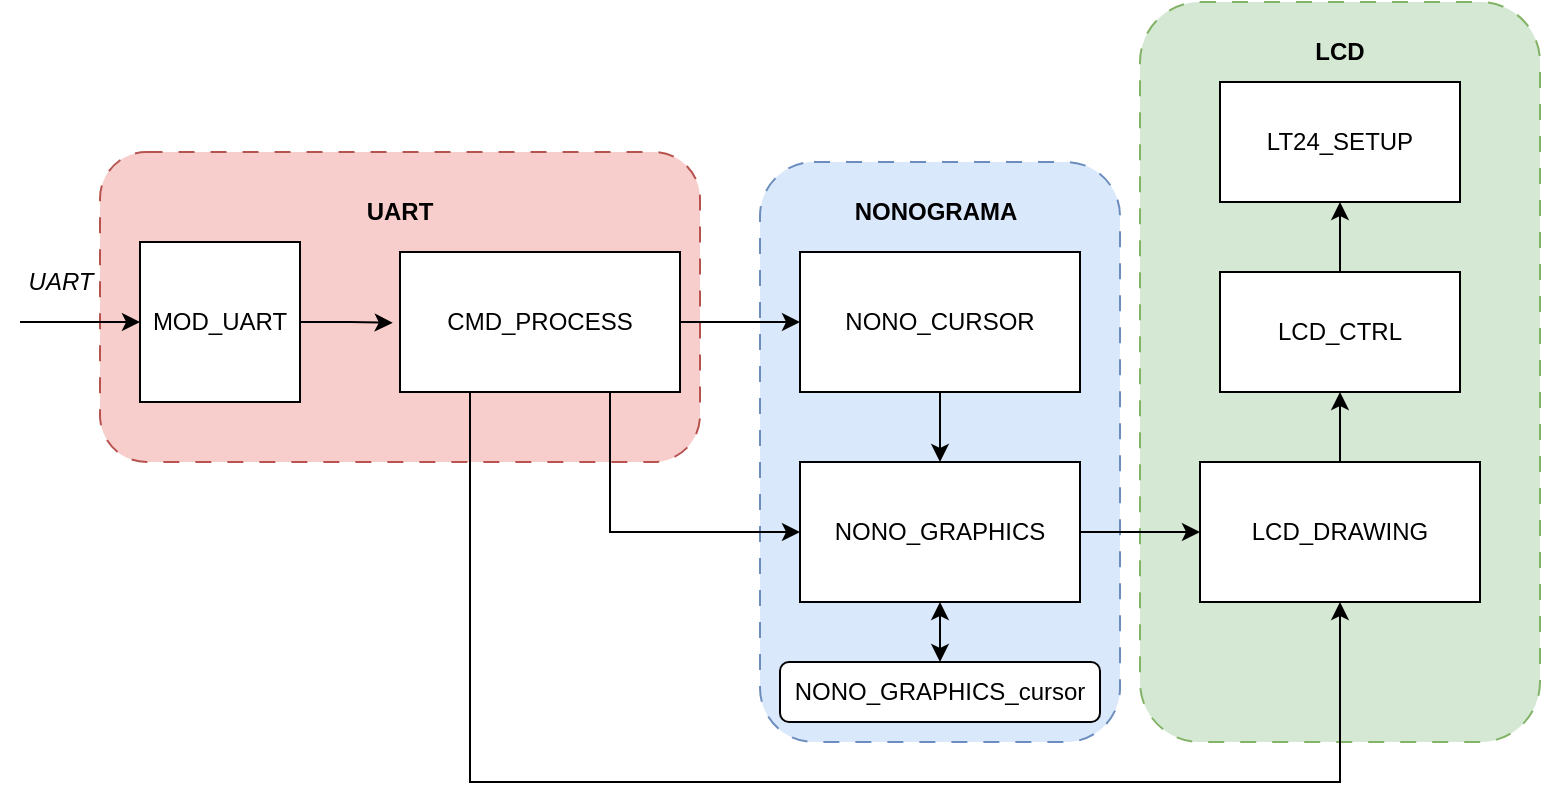 <mxfile version="23.1.5" type="device">
  <diagram name="Página-1" id="q9-DQna3jhhGE2FnP4v_">
    <mxGraphModel dx="1235" dy="655" grid="1" gridSize="10" guides="1" tooltips="1" connect="1" arrows="1" fold="1" page="1" pageScale="1" pageWidth="827" pageHeight="1169" math="0" shadow="0">
      <root>
        <mxCell id="0" />
        <mxCell id="1" parent="0" />
        <mxCell id="2sW3cCJsZ8RSQjweBTMo-27" value="" style="rounded=1;whiteSpace=wrap;html=1;fillColor=#d5e8d4;strokeColor=#82b366;dashed=1;dashPattern=8 8;" parent="1" vertex="1">
          <mxGeometry x="570" y="90" width="200" height="370" as="geometry" />
        </mxCell>
        <mxCell id="2sW3cCJsZ8RSQjweBTMo-25" value="" style="rounded=1;whiteSpace=wrap;html=1;fillColor=#f8cecc;strokeColor=#b85450;dashed=1;dashPattern=8 8;" parent="1" vertex="1">
          <mxGeometry x="50" y="165" width="300" height="155" as="geometry" />
        </mxCell>
        <mxCell id="2sW3cCJsZ8RSQjweBTMo-19" value="" style="rounded=1;whiteSpace=wrap;html=1;dashed=1;dashPattern=8 8;fillColor=#dae8fc;strokeColor=#6c8ebf;" parent="1" vertex="1">
          <mxGeometry x="380" y="170" width="180" height="290" as="geometry" />
        </mxCell>
        <mxCell id="2sW3cCJsZ8RSQjweBTMo-3" style="edgeStyle=orthogonalEdgeStyle;rounded=0;orthogonalLoop=1;jettySize=auto;html=1;entryX=-0.026;entryY=0.506;entryDx=0;entryDy=0;entryPerimeter=0;" parent="1" source="2sW3cCJsZ8RSQjweBTMo-1" target="2sW3cCJsZ8RSQjweBTMo-2" edge="1">
          <mxGeometry relative="1" as="geometry">
            <mxPoint x="190" y="250" as="targetPoint" />
          </mxGeometry>
        </mxCell>
        <mxCell id="2sW3cCJsZ8RSQjweBTMo-4" style="edgeStyle=orthogonalEdgeStyle;rounded=0;orthogonalLoop=1;jettySize=auto;html=1;" parent="1" target="2sW3cCJsZ8RSQjweBTMo-1" edge="1">
          <mxGeometry relative="1" as="geometry">
            <mxPoint x="10" y="250" as="sourcePoint" />
            <Array as="points">
              <mxPoint x="20" y="250" />
              <mxPoint x="20" y="250" />
            </Array>
          </mxGeometry>
        </mxCell>
        <mxCell id="2sW3cCJsZ8RSQjweBTMo-1" value="MOD_UART" style="whiteSpace=wrap;html=1;aspect=fixed;" parent="1" vertex="1">
          <mxGeometry x="70" y="210" width="80" height="80" as="geometry" />
        </mxCell>
        <mxCell id="2sW3cCJsZ8RSQjweBTMo-7" style="edgeStyle=orthogonalEdgeStyle;rounded=0;orthogonalLoop=1;jettySize=auto;html=1;entryX=0;entryY=0.5;entryDx=0;entryDy=0;" parent="1" source="2sW3cCJsZ8RSQjweBTMo-2" target="2sW3cCJsZ8RSQjweBTMo-6" edge="1">
          <mxGeometry relative="1" as="geometry" />
        </mxCell>
        <mxCell id="2sW3cCJsZ8RSQjweBTMo-9" style="edgeStyle=orthogonalEdgeStyle;rounded=0;orthogonalLoop=1;jettySize=auto;html=1;entryX=0;entryY=0.5;entryDx=0;entryDy=0;exitX=0.75;exitY=1;exitDx=0;exitDy=0;" parent="1" source="2sW3cCJsZ8RSQjweBTMo-2" target="2sW3cCJsZ8RSQjweBTMo-8" edge="1">
          <mxGeometry relative="1" as="geometry">
            <Array as="points">
              <mxPoint x="305" y="355" />
            </Array>
          </mxGeometry>
        </mxCell>
        <mxCell id="2sW3cCJsZ8RSQjweBTMo-22" style="edgeStyle=orthogonalEdgeStyle;rounded=0;orthogonalLoop=1;jettySize=auto;html=1;entryX=0.5;entryY=1;entryDx=0;entryDy=0;exitX=0.25;exitY=1;exitDx=0;exitDy=0;" parent="1" source="2sW3cCJsZ8RSQjweBTMo-2" target="2sW3cCJsZ8RSQjweBTMo-12" edge="1">
          <mxGeometry relative="1" as="geometry">
            <Array as="points">
              <mxPoint x="235" y="480" />
              <mxPoint x="670" y="480" />
            </Array>
          </mxGeometry>
        </mxCell>
        <mxCell id="2sW3cCJsZ8RSQjweBTMo-2" value="CMD_PROCESS" style="rounded=0;whiteSpace=wrap;html=1;" parent="1" vertex="1">
          <mxGeometry x="200" y="215" width="140" height="70" as="geometry" />
        </mxCell>
        <mxCell id="2sW3cCJsZ8RSQjweBTMo-5" value="&lt;i&gt;UART&lt;/i&gt;" style="text;html=1;align=center;verticalAlign=middle;resizable=0;points=[];autosize=1;strokeColor=none;fillColor=none;" parent="1" vertex="1">
          <mxGeometry y="215" width="60" height="30" as="geometry" />
        </mxCell>
        <mxCell id="2sW3cCJsZ8RSQjweBTMo-11" value="" style="edgeStyle=orthogonalEdgeStyle;rounded=0;orthogonalLoop=1;jettySize=auto;html=1;" parent="1" source="2sW3cCJsZ8RSQjweBTMo-6" target="2sW3cCJsZ8RSQjweBTMo-8" edge="1">
          <mxGeometry relative="1" as="geometry" />
        </mxCell>
        <mxCell id="2sW3cCJsZ8RSQjweBTMo-6" value="NONO_CURSOR" style="rounded=0;whiteSpace=wrap;html=1;" parent="1" vertex="1">
          <mxGeometry x="400" y="215" width="140" height="70" as="geometry" />
        </mxCell>
        <mxCell id="2sW3cCJsZ8RSQjweBTMo-13" value="" style="edgeStyle=orthogonalEdgeStyle;rounded=0;orthogonalLoop=1;jettySize=auto;html=1;entryX=0;entryY=0.5;entryDx=0;entryDy=0;" parent="1" source="2sW3cCJsZ8RSQjweBTMo-8" target="2sW3cCJsZ8RSQjweBTMo-12" edge="1">
          <mxGeometry relative="1" as="geometry">
            <mxPoint x="590" y="355" as="targetPoint" />
          </mxGeometry>
        </mxCell>
        <mxCell id="NlX7Sght8CQe9PCgw0yF-2" value="" style="edgeStyle=orthogonalEdgeStyle;rounded=0;orthogonalLoop=1;jettySize=auto;html=1;startArrow=classic;startFill=1;" edge="1" parent="1" source="2sW3cCJsZ8RSQjweBTMo-8" target="NlX7Sght8CQe9PCgw0yF-1">
          <mxGeometry relative="1" as="geometry" />
        </mxCell>
        <mxCell id="2sW3cCJsZ8RSQjweBTMo-8" value="NONO_GRAPHICS" style="rounded=0;whiteSpace=wrap;html=1;" parent="1" vertex="1">
          <mxGeometry x="400" y="320" width="140" height="70" as="geometry" />
        </mxCell>
        <mxCell id="2sW3cCJsZ8RSQjweBTMo-14" style="edgeStyle=orthogonalEdgeStyle;rounded=0;orthogonalLoop=1;jettySize=auto;html=1;entryX=0.5;entryY=1;entryDx=0;entryDy=0;" parent="1" source="2sW3cCJsZ8RSQjweBTMo-12" target="2sW3cCJsZ8RSQjweBTMo-15" edge="1">
          <mxGeometry relative="1" as="geometry">
            <mxPoint x="680" y="450" as="targetPoint" />
          </mxGeometry>
        </mxCell>
        <mxCell id="2sW3cCJsZ8RSQjweBTMo-12" value="LCD_DRAWING" style="rounded=0;whiteSpace=wrap;html=1;" parent="1" vertex="1">
          <mxGeometry x="600" y="320" width="140" height="70" as="geometry" />
        </mxCell>
        <mxCell id="2sW3cCJsZ8RSQjweBTMo-16" style="edgeStyle=orthogonalEdgeStyle;rounded=0;orthogonalLoop=1;jettySize=auto;html=1;entryX=0.5;entryY=1;entryDx=0;entryDy=0;" parent="1" source="2sW3cCJsZ8RSQjweBTMo-15" target="2sW3cCJsZ8RSQjweBTMo-17" edge="1">
          <mxGeometry relative="1" as="geometry">
            <mxPoint x="650" y="180" as="targetPoint" />
          </mxGeometry>
        </mxCell>
        <mxCell id="2sW3cCJsZ8RSQjweBTMo-15" value="LCD_CTRL" style="rounded=0;whiteSpace=wrap;html=1;" parent="1" vertex="1">
          <mxGeometry x="610" y="225" width="120" height="60" as="geometry" />
        </mxCell>
        <mxCell id="2sW3cCJsZ8RSQjweBTMo-17" value="LT24_SETUP" style="rounded=0;whiteSpace=wrap;html=1;" parent="1" vertex="1">
          <mxGeometry x="610" y="130" width="120" height="60" as="geometry" />
        </mxCell>
        <mxCell id="2sW3cCJsZ8RSQjweBTMo-20" value="&lt;b&gt;NONOGRAMA&lt;/b&gt;" style="text;html=1;strokeColor=none;fillColor=none;align=center;verticalAlign=middle;whiteSpace=wrap;rounded=0;" parent="1" vertex="1">
          <mxGeometry x="437.5" y="180" width="60" height="30" as="geometry" />
        </mxCell>
        <mxCell id="2sW3cCJsZ8RSQjweBTMo-26" value="&lt;b&gt;UART&lt;/b&gt;" style="text;html=1;strokeColor=none;fillColor=none;align=center;verticalAlign=middle;whiteSpace=wrap;rounded=0;" parent="1" vertex="1">
          <mxGeometry x="170" y="180" width="60" height="30" as="geometry" />
        </mxCell>
        <mxCell id="2sW3cCJsZ8RSQjweBTMo-28" value="&lt;b&gt;LCD&lt;/b&gt;" style="text;html=1;strokeColor=none;fillColor=none;align=center;verticalAlign=middle;whiteSpace=wrap;rounded=0;" parent="1" vertex="1">
          <mxGeometry x="640" y="100" width="60" height="30" as="geometry" />
        </mxCell>
        <mxCell id="NlX7Sght8CQe9PCgw0yF-1" value="NONO_GRAPHICS_cursor" style="rounded=1;whiteSpace=wrap;html=1;" vertex="1" parent="1">
          <mxGeometry x="390" y="420" width="160" height="30" as="geometry" />
        </mxCell>
      </root>
    </mxGraphModel>
  </diagram>
</mxfile>
